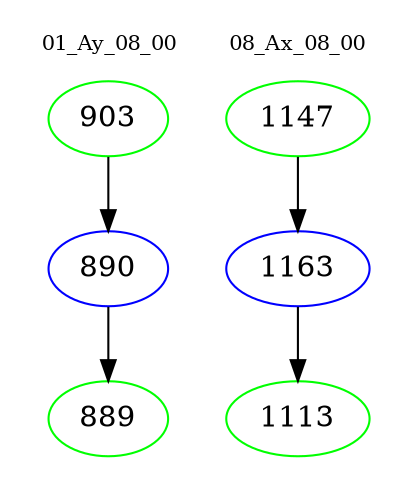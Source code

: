 digraph{
subgraph cluster_0 {
color = white
label = "01_Ay_08_00";
fontsize=10;
T0_903 [label="903", color="green"]
T0_903 -> T0_890 [color="black"]
T0_890 [label="890", color="blue"]
T0_890 -> T0_889 [color="black"]
T0_889 [label="889", color="green"]
}
subgraph cluster_1 {
color = white
label = "08_Ax_08_00";
fontsize=10;
T1_1147 [label="1147", color="green"]
T1_1147 -> T1_1163 [color="black"]
T1_1163 [label="1163", color="blue"]
T1_1163 -> T1_1113 [color="black"]
T1_1113 [label="1113", color="green"]
}
}
